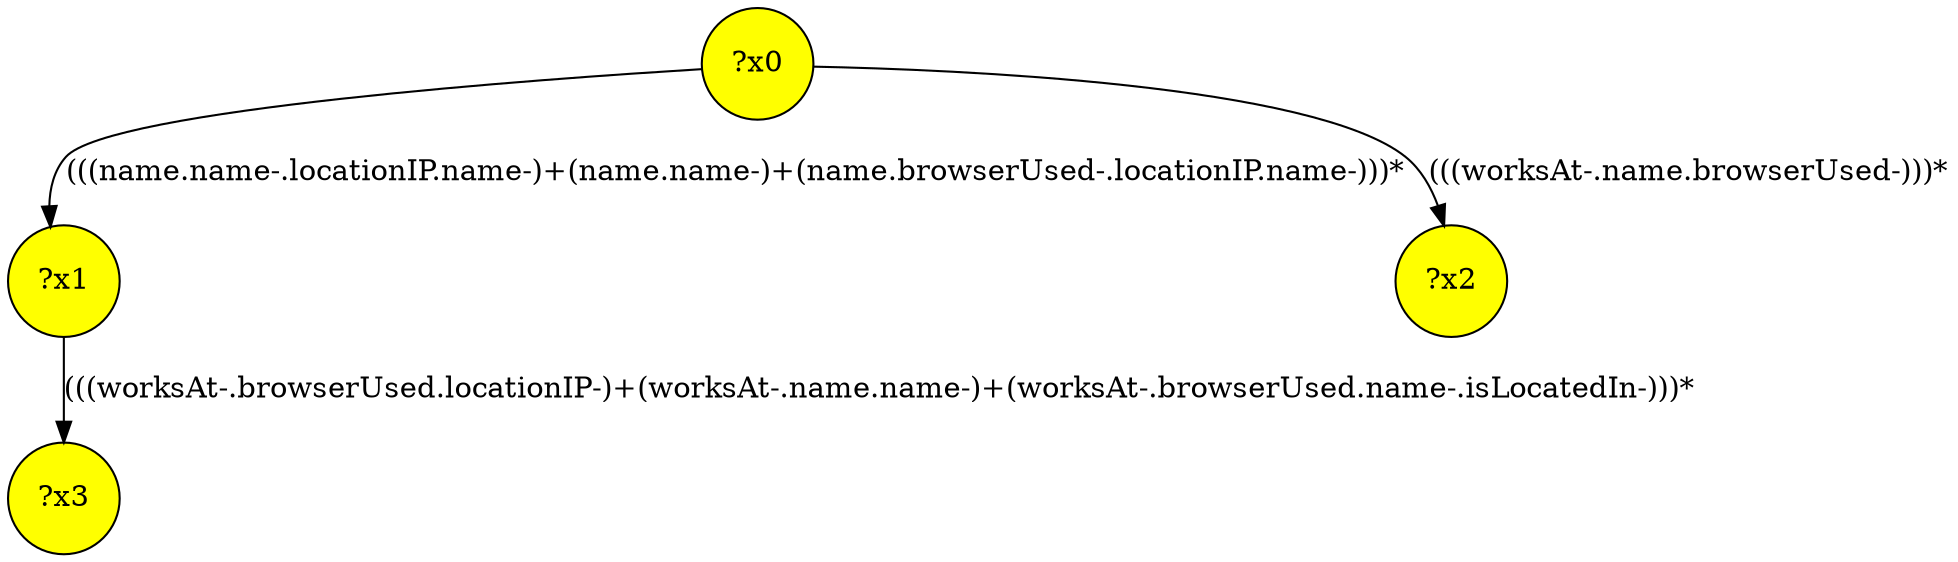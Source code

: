 digraph g {
	x3 [fillcolor="yellow", style="filled," shape=circle, label="?x3"];
	x1 [fillcolor="yellow", style="filled," shape=circle, label="?x1"];
	x0 [fillcolor="yellow", style="filled," shape=circle, label="?x0"];
	x2 [fillcolor="yellow", style="filled," shape=circle, label="?x2"];
	x0 -> x1 [label="(((name.name-.locationIP.name-)+(name.name-)+(name.browserUsed-.locationIP.name-)))*"];
	x0 -> x2 [label="(((worksAt-.name.browserUsed-)))*"];
	x1 -> x3 [label="(((worksAt-.browserUsed.locationIP-)+(worksAt-.name.name-)+(worksAt-.browserUsed.name-.isLocatedIn-)))*"];
}

